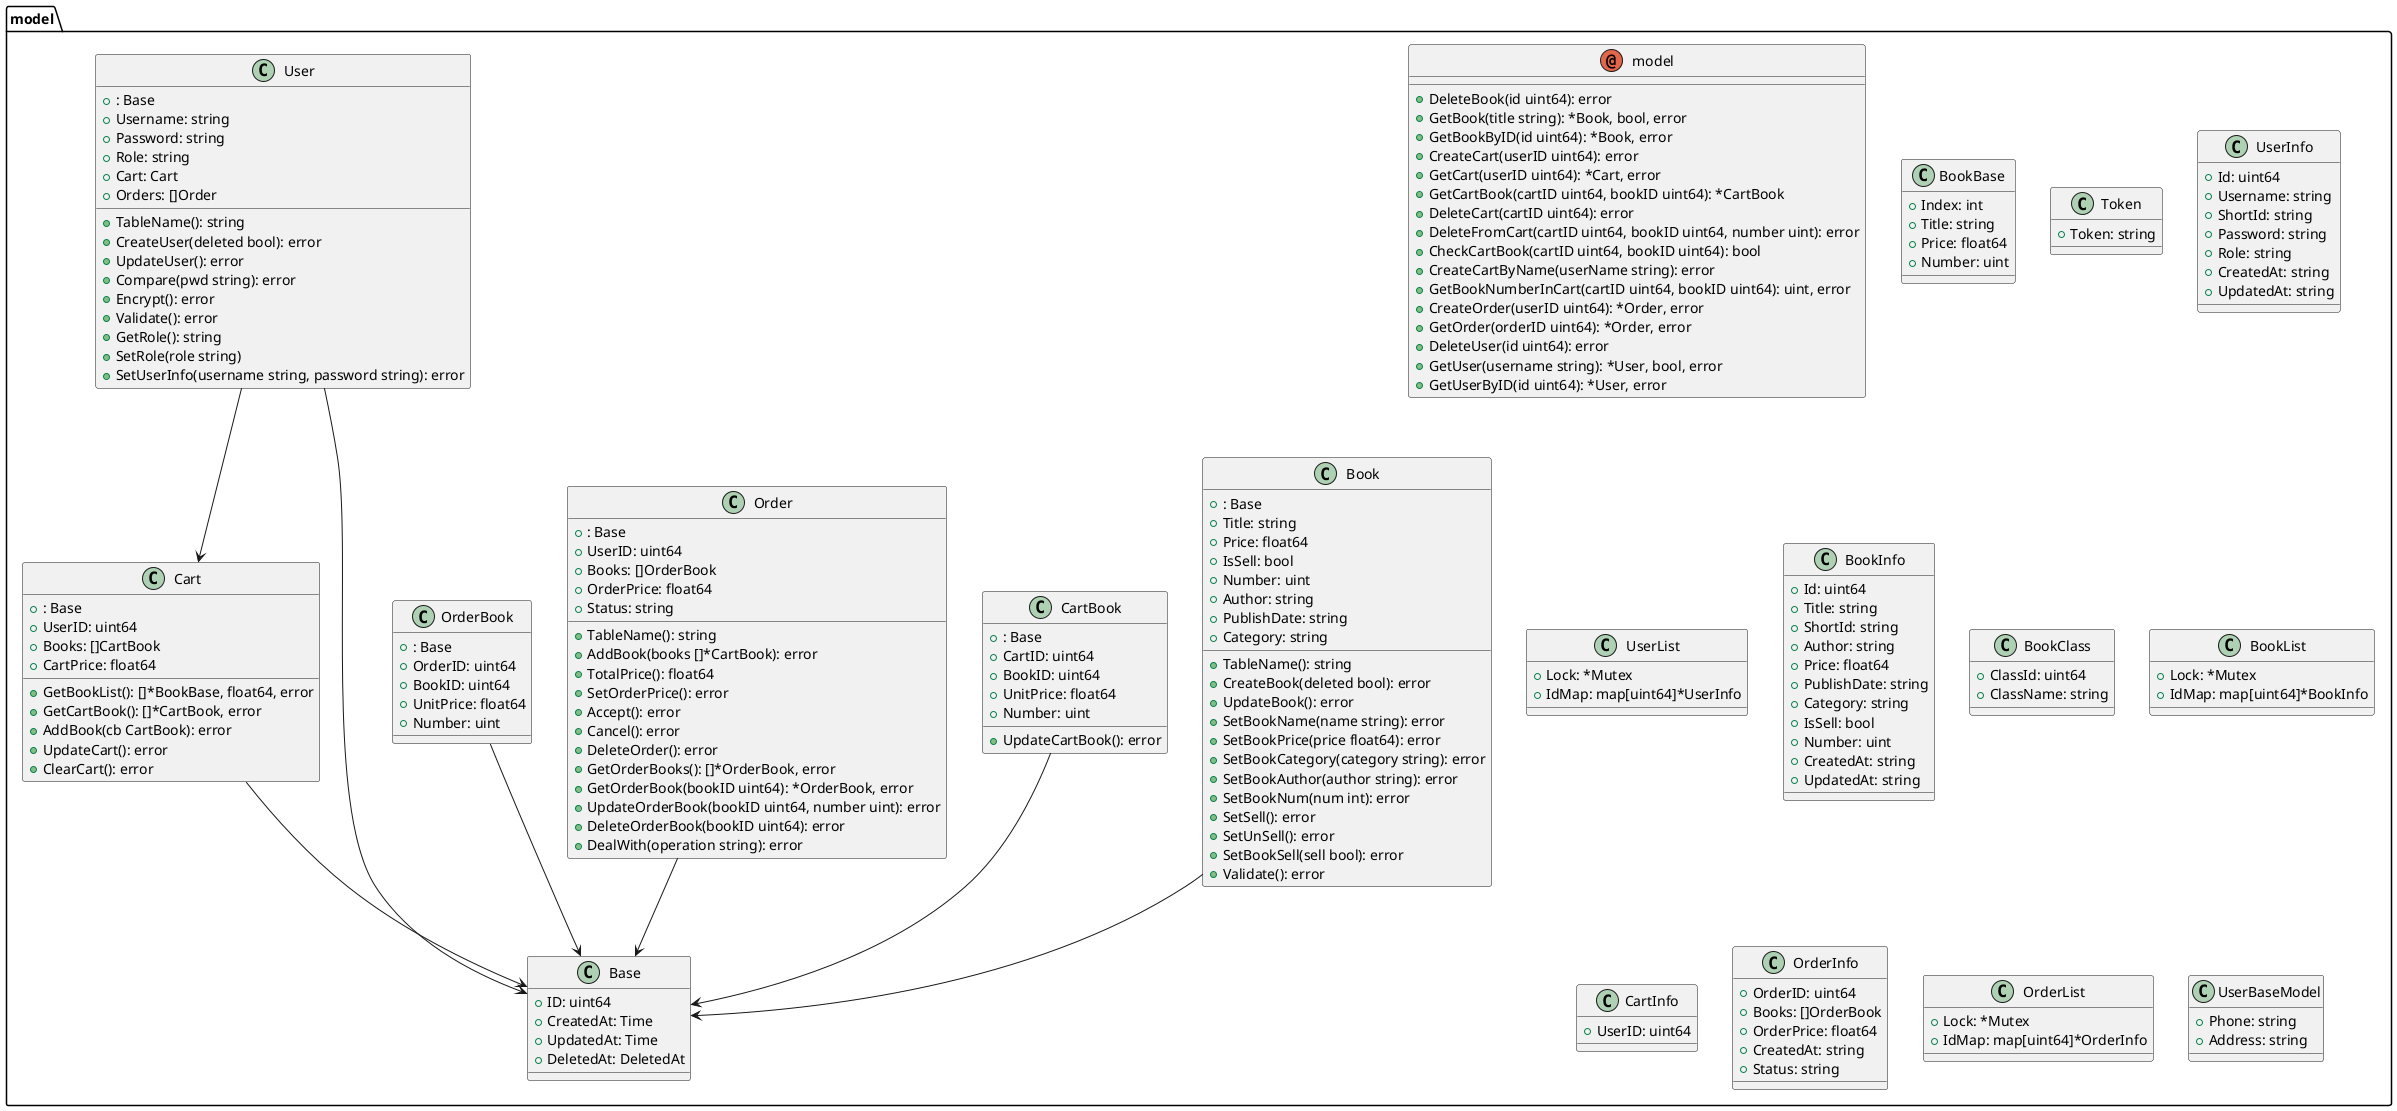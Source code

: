@startuml
package model{
annotation model {


+DeleteBook(id uint64): error
+GetBook(title string): *Book, bool, error
+GetBookByID(id uint64): *Book, error
+CreateCart(userID uint64): error
+GetCart(userID uint64): *Cart, error
+GetCartBook(cartID uint64, bookID uint64): *CartBook
+DeleteCart(cartID uint64): error
+DeleteFromCart(cartID uint64, bookID uint64, number uint): error
+CheckCartBook(cartID uint64, bookID uint64): bool
+CreateCartByName(userName string): error
+GetBookNumberInCart(cartID uint64, bookID uint64): uint, error
+CreateOrder(userID uint64): *Order, error
+GetOrder(orderID uint64): *Order, error
+DeleteUser(id uint64): error
+GetUser(username string): *User, bool, error
+GetUserByID(id uint64): *User, error
}
class BookBase {
+Index: int
+Title: string
+Price: float64
+Number: uint

}
class Book {
+: Base
+Title: string
+Price: float64
+IsSell: bool
+Number: uint
+Author: string
+PublishDate: string
+Category: string
+TableName(): string
+CreateBook(deleted bool): error
+UpdateBook(): error
+SetBookName(name string): error
+SetBookPrice(price float64): error
+SetBookCategory(category string): error
+SetBookAuthor(author string): error
+SetBookNum(num int): error
+SetSell(): error
+SetUnSell(): error
+SetBookSell(sell bool): error
+Validate(): error
}
class CartBook {
+: Base
+CartID: uint64
+BookID: uint64
+UnitPrice: float64
+Number: uint
+UpdateCartBook(): error
}
class Cart {
+: Base
+UserID: uint64
+Books: []CartBook
+CartPrice: float64
+GetBookList(): []*BookBase, float64, error
+GetCartBook(): []*CartBook, error
+AddBook(cb CartBook): error
+UpdateCart(): error
+ClearCart(): error
}
class Token {
+Token: string

}
class Base {
+ID: uint64
+CreatedAt: Time
+UpdatedAt: Time
+DeletedAt: DeletedAt

}
class UserInfo {
+Id: uint64
+Username: string
+ShortId: string
+Password: string
+Role: string
+CreatedAt: string
+UpdatedAt: string

}
class UserList {
+Lock: *Mutex
+IdMap: map[uint64]*UserInfo

}
class BookInfo {
+Id: uint64
+Title: string
+ShortId: string
+Author: string
+Price: float64
+PublishDate: string
+Category: string
+IsSell: bool
+Number: uint
+CreatedAt: string
+UpdatedAt: string

}
class BookClass {
+ClassId: uint64
+ClassName: string

}
class BookList {
+Lock: *Mutex
+IdMap: map[uint64]*BookInfo

}
class CartInfo {
+UserID: uint64

}
class OrderInfo {
+OrderID: uint64
+Books: []OrderBook
+OrderPrice: float64
+CreatedAt: string
+Status: string

}
class OrderList {
+Lock: *Mutex
+IdMap: map[uint64]*OrderInfo

}
class Order {
+: Base
+UserID: uint64
+Books: []OrderBook
+OrderPrice: float64
+Status: string
+TableName(): string
+AddBook(books []*CartBook): error
+TotalPrice(): float64
+SetOrderPrice(): error
+Accept(): error
+Cancel(): error
+DeleteOrder(): error
+GetOrderBooks(): []*OrderBook, error
+GetOrderBook(bookID uint64): *OrderBook, error
+UpdateOrderBook(bookID uint64, number uint): error
+DeleteOrderBook(bookID uint64): error
+DealWith(operation string): error
}
class OrderBook {
+: Base
+OrderID: uint64
+BookID: uint64
+UnitPrice: float64
+Number: uint

}
class User {
+: Base
+Username: string
+Password: string
+Role: string
+Cart: Cart
+Orders: []Order
+TableName(): string
+CreateUser(deleted bool): error
+UpdateUser(): error
+Compare(pwd string): error
+Encrypt(): error
+Validate(): error
+GetRole(): string
+SetRole(role string)
+SetUserInfo(username string, password string): error
}
class UserBaseModel {
+Phone: string
+Address: string

}
}
Book --> Base
CartBook --> Base
Cart --> Base
User --> Cart
Order --> Base
OrderBook --> Base
User --> Base

@enduml